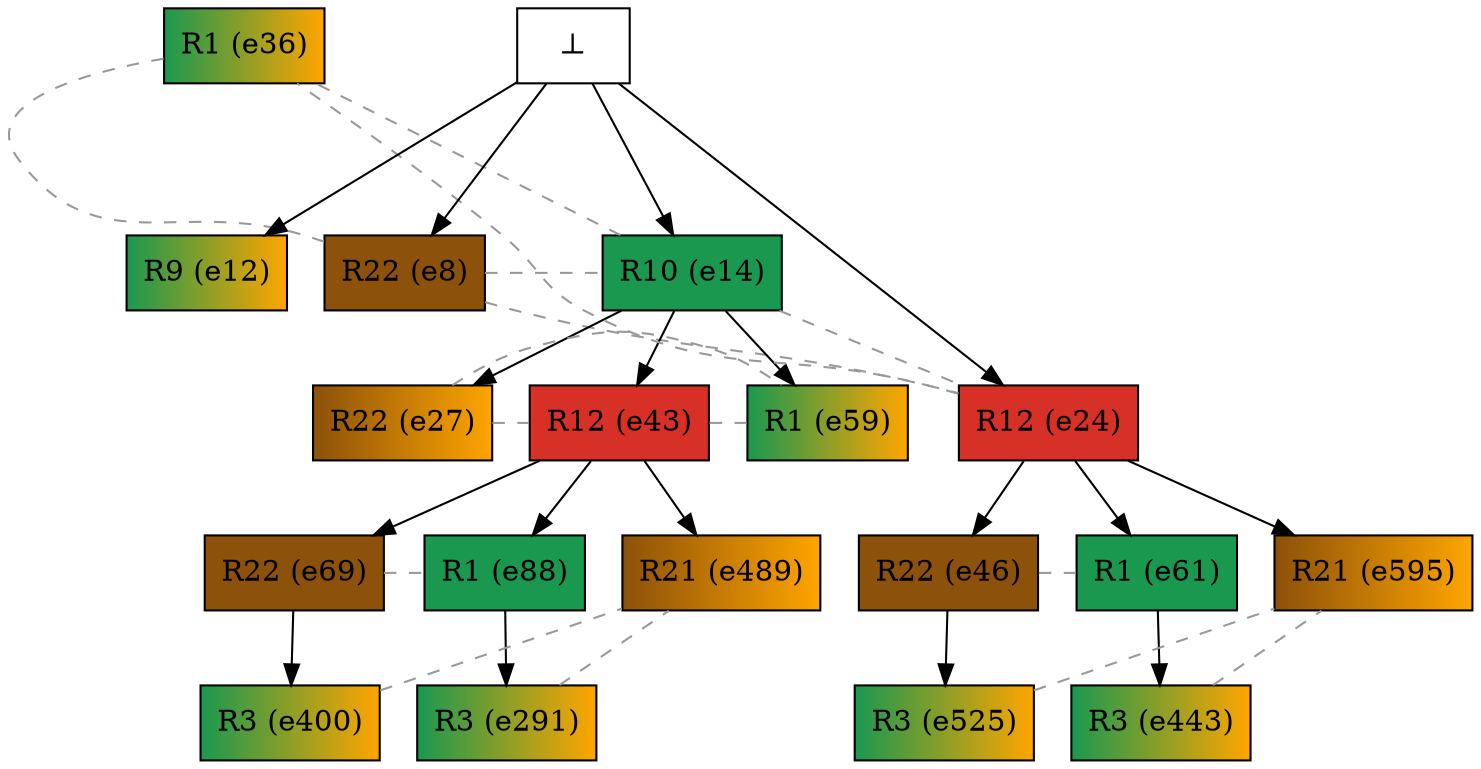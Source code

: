 digraph test {

//conflicts
  e8 -> e14 [arrowhead=none color=gray60 style=dashed constraint=false];
  e8 -> e24 [arrowhead=none color=gray60 style=dashed constraint=false];
  e8 -> e36 [arrowhead=none color=gray60 style=dashed constraint=false];
  e14 -> e24 [arrowhead=none color=gray60 style=dashed constraint=false];
  e14 -> e36 [arrowhead=none color=gray60 style=dashed constraint=false];
  e24 -> e36 [arrowhead=none color=gray60 style=dashed constraint=false];
  e27 -> e43 [arrowhead=none color=gray60 style=dashed constraint=false];
  e27 -> e59 [arrowhead=none color=gray60 style=dashed constraint=false];
  e43 -> e59 [arrowhead=none color=gray60 style=dashed constraint=false];
  e46 -> e61 [arrowhead=none color=gray60 style=dashed constraint=false];
  e69 -> e88 [arrowhead=none color=gray60 style=dashed constraint=false];
  e291 -> e489 [arrowhead=none color=gray60 style=dashed constraint=false];
  e400 -> e489 [arrowhead=none color=gray60 style=dashed constraint=false];
  e443 -> e595 [arrowhead=none color=gray60 style=dashed constraint=false];
  e525 -> e595 [arrowhead=none color=gray60 style=dashed constraint=false];

  e14 -> e27 [minlen=1];
  e14 -> e59 [minlen=1];
  e88 -> e291 [minlen=1];
  e43 -> e88 [minlen=1];
  e14 -> e43 [minlen=1];
  e69 -> e400 [minlen=1];
  e43 -> e69 [minlen=1];
  e61 -> e443 [minlen=1];
  e24 -> e61 [minlen=1];
  e43 -> e489 [minlen=1];
  e46 -> e525 [minlen=1];
  e24 -> e46 [minlen=1];
  e24 -> e595 [minlen=1];
  e0 -> e8 [minlen=2];
  e0 -> e12 [minlen=2];
  e0 -> e14 [minlen=2];
  e0 -> e24 [minlen=3];

  e8 [color="black" fillcolor="#8c510a:#8c510a" label="R22 (e8)" shape=box style=filled];
  e12 [color="black" fillcolor="#1a9850:orange" label="R9 (e12)" shape=box style=filled];
  e14 [color="black" fillcolor="#1a9850:#1a9850" label="R10 (e14)" shape=box style=filled];
  e24 [color="black" fillcolor="#d73027:#d73027" label="R12 (e24)" shape=box style=filled];
  e27 [color="black" fillcolor="#8c510a:orange" label="R22 (e27)" shape=box style=filled];
  e36 [color="black" fillcolor="#1a9850:orange" label="R1 (e36)" shape=box style=filled];
  e43 [color="black" fillcolor="#d73027:#d73027" label="R12 (e43)" shape=box style=filled];
  e46 [color="black" fillcolor="#8c510a:#8c510a" label="R22 (e46)" shape=box style=filled];
  e59 [color="black" fillcolor="#1a9850:orange" label="R1 (e59)" shape=box style=filled];
  e61 [color="black" fillcolor="#1a9850:#1a9850" label="R1 (e61)" shape=box style=filled];
  e69 [color="black" fillcolor="#8c510a:#8c510a" label="R22 (e69)" shape=box style=filled];
  e88 [color="black" fillcolor="#1a9850:#1a9850" label="R1 (e88)" shape=box style=filled];
  e291 [color="black" fillcolor="#1a9850:orange" label="R3 (e291)" shape=box style=filled];
  e400 [color="black" fillcolor="#1a9850:orange" label="R3 (e400)" shape=box style=filled];
  e443 [color="black" fillcolor="#1a9850:orange" label="R3 (e443)" shape=box style=filled];
  e489 [color="black" fillcolor="#8c510a:orange" label="R21 (e489)" shape=box style=filled];
  e525 [color="black" fillcolor="#1a9850:orange" label="R3 (e525)" shape=box style=filled];
  e595 [color="black" fillcolor="#8c510a:orange" label="R21 (e595)" shape=box style=filled];
  e0 [fillcolor="white" label="⊥" shape=box style=filled];
}
